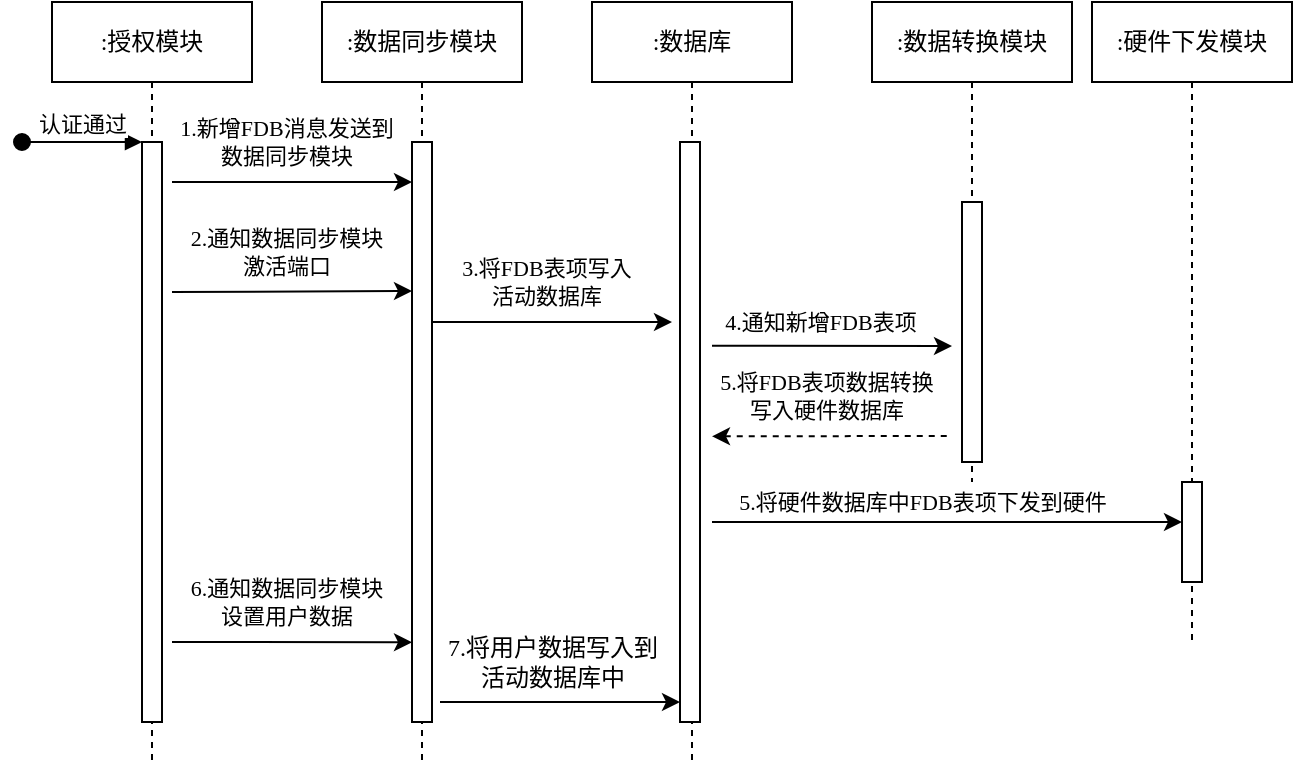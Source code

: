 <mxfile version="22.0.4" type="github">
  <diagram name="第 1 页" id="7lIgjP7i67-xkfNfhE35">
    <mxGraphModel dx="1022" dy="686" grid="1" gridSize="10" guides="1" tooltips="1" connect="1" arrows="1" fold="1" page="1" pageScale="1" pageWidth="827" pageHeight="1169" math="0" shadow="0">
      <root>
        <mxCell id="0" />
        <mxCell id="1" parent="0" />
        <mxCell id="HHAol5U07a2iUj7GmDbx-1" value="&lt;span style=&quot;font-weight: normal;&quot;&gt;:授权模块&lt;/span&gt;" style="shape=umlLifeline;perimeter=lifelinePerimeter;whiteSpace=wrap;html=1;container=0;dropTarget=0;collapsible=0;recursiveResize=0;outlineConnect=0;portConstraint=eastwest;newEdgeStyle={&quot;edgeStyle&quot;:&quot;elbowEdgeStyle&quot;,&quot;elbow&quot;:&quot;vertical&quot;,&quot;curved&quot;:0,&quot;rounded&quot;:0};fontFamily=宋体;fontStyle=1" parent="1" vertex="1">
          <mxGeometry x="80" y="80" width="100" height="380" as="geometry" />
        </mxCell>
        <mxCell id="HHAol5U07a2iUj7GmDbx-2" value="" style="html=1;points=[];perimeter=orthogonalPerimeter;outlineConnect=0;targetShapes=umlLifeline;portConstraint=eastwest;newEdgeStyle={&quot;edgeStyle&quot;:&quot;elbowEdgeStyle&quot;,&quot;elbow&quot;:&quot;vertical&quot;,&quot;curved&quot;:0,&quot;rounded&quot;:0};fontFamily=宋体;fontStyle=0" parent="HHAol5U07a2iUj7GmDbx-1" vertex="1">
          <mxGeometry x="45" y="70" width="10" height="290" as="geometry" />
        </mxCell>
        <mxCell id="HHAol5U07a2iUj7GmDbx-3" value="认证通过" style="html=1;verticalAlign=bottom;startArrow=oval;endArrow=block;startSize=8;edgeStyle=elbowEdgeStyle;elbow=vertical;curved=0;rounded=0;fontFamily=宋体;fontStyle=0" parent="HHAol5U07a2iUj7GmDbx-1" target="HHAol5U07a2iUj7GmDbx-2" edge="1">
          <mxGeometry relative="1" as="geometry">
            <mxPoint x="-15" y="70" as="sourcePoint" />
          </mxGeometry>
        </mxCell>
        <mxCell id="HHAol5U07a2iUj7GmDbx-4" value=":数据同步模块" style="shape=umlLifeline;perimeter=lifelinePerimeter;whiteSpace=wrap;html=1;container=0;dropTarget=0;collapsible=0;recursiveResize=0;outlineConnect=0;portConstraint=eastwest;newEdgeStyle={&quot;edgeStyle&quot;:&quot;elbowEdgeStyle&quot;,&quot;elbow&quot;:&quot;vertical&quot;,&quot;curved&quot;:0,&quot;rounded&quot;:0};fontFamily=宋体;fontStyle=0" parent="1" vertex="1">
          <mxGeometry x="215" y="80" width="100" height="380" as="geometry" />
        </mxCell>
        <mxCell id="HHAol5U07a2iUj7GmDbx-5" value="" style="html=1;points=[];perimeter=orthogonalPerimeter;outlineConnect=0;targetShapes=umlLifeline;portConstraint=eastwest;newEdgeStyle={&quot;edgeStyle&quot;:&quot;elbowEdgeStyle&quot;,&quot;elbow&quot;:&quot;vertical&quot;,&quot;curved&quot;:0,&quot;rounded&quot;:0};fontFamily=宋体;fontStyle=0" parent="HHAol5U07a2iUj7GmDbx-4" vertex="1">
          <mxGeometry x="45" y="70" width="10" height="290" as="geometry" />
        </mxCell>
        <mxCell id="HHAol5U07a2iUj7GmDbx-6" value=":数据库" style="shape=umlLifeline;perimeter=lifelinePerimeter;whiteSpace=wrap;html=1;container=0;dropTarget=0;collapsible=0;recursiveResize=0;outlineConnect=0;portConstraint=eastwest;newEdgeStyle={&quot;edgeStyle&quot;:&quot;elbowEdgeStyle&quot;,&quot;elbow&quot;:&quot;vertical&quot;,&quot;curved&quot;:0,&quot;rounded&quot;:0};fontFamily=宋体;fontStyle=0" parent="1" vertex="1">
          <mxGeometry x="350" y="80" width="100" height="380" as="geometry" />
        </mxCell>
        <mxCell id="HHAol5U07a2iUj7GmDbx-7" value="" style="html=1;points=[];perimeter=orthogonalPerimeter;outlineConnect=0;targetShapes=umlLifeline;portConstraint=eastwest;newEdgeStyle={&quot;edgeStyle&quot;:&quot;elbowEdgeStyle&quot;,&quot;elbow&quot;:&quot;vertical&quot;,&quot;curved&quot;:0,&quot;rounded&quot;:0};fontFamily=宋体;fontStyle=0" parent="HHAol5U07a2iUj7GmDbx-6" vertex="1">
          <mxGeometry x="44" y="70" width="10" height="290" as="geometry" />
        </mxCell>
        <mxCell id="HHAol5U07a2iUj7GmDbx-8" value=":数据转换模块" style="shape=umlLifeline;perimeter=lifelinePerimeter;whiteSpace=wrap;html=1;container=0;dropTarget=0;collapsible=0;recursiveResize=0;outlineConnect=0;portConstraint=eastwest;newEdgeStyle={&quot;edgeStyle&quot;:&quot;elbowEdgeStyle&quot;,&quot;elbow&quot;:&quot;vertical&quot;,&quot;curved&quot;:0,&quot;rounded&quot;:0};fontFamily=宋体;fontStyle=0" parent="1" vertex="1">
          <mxGeometry x="490" y="80" width="100" height="240" as="geometry" />
        </mxCell>
        <mxCell id="HHAol5U07a2iUj7GmDbx-9" value="" style="html=1;points=[];perimeter=orthogonalPerimeter;outlineConnect=0;targetShapes=umlLifeline;portConstraint=eastwest;newEdgeStyle={&quot;edgeStyle&quot;:&quot;elbowEdgeStyle&quot;,&quot;elbow&quot;:&quot;vertical&quot;,&quot;curved&quot;:0,&quot;rounded&quot;:0};fontFamily=宋体;fontStyle=0" parent="HHAol5U07a2iUj7GmDbx-8" vertex="1">
          <mxGeometry x="45" y="100" width="10" height="130" as="geometry" />
        </mxCell>
        <mxCell id="HHAol5U07a2iUj7GmDbx-10" value=":硬件下发模块" style="shape=umlLifeline;perimeter=lifelinePerimeter;whiteSpace=wrap;html=1;container=0;dropTarget=0;collapsible=0;recursiveResize=0;outlineConnect=0;portConstraint=eastwest;newEdgeStyle={&quot;edgeStyle&quot;:&quot;elbowEdgeStyle&quot;,&quot;elbow&quot;:&quot;vertical&quot;,&quot;curved&quot;:0,&quot;rounded&quot;:0};fontFamily=宋体;fontStyle=0" parent="1" vertex="1">
          <mxGeometry x="600" y="80" width="100" height="320" as="geometry" />
        </mxCell>
        <mxCell id="HHAol5U07a2iUj7GmDbx-11" value="" style="html=1;points=[];perimeter=orthogonalPerimeter;outlineConnect=0;targetShapes=umlLifeline;portConstraint=eastwest;newEdgeStyle={&quot;edgeStyle&quot;:&quot;elbowEdgeStyle&quot;,&quot;elbow&quot;:&quot;vertical&quot;,&quot;curved&quot;:0,&quot;rounded&quot;:0};fontFamily=宋体;fontStyle=0" parent="HHAol5U07a2iUj7GmDbx-10" vertex="1">
          <mxGeometry x="45" y="240" width="10" height="50" as="geometry" />
        </mxCell>
        <mxCell id="HHAol5U07a2iUj7GmDbx-12" value="" style="endArrow=classic;html=1;rounded=0;fontFamily=宋体;fontStyle=0" parent="1" edge="1">
          <mxGeometry width="50" height="50" relative="1" as="geometry">
            <mxPoint x="140" y="170" as="sourcePoint" />
            <mxPoint x="260" y="170" as="targetPoint" />
          </mxGeometry>
        </mxCell>
        <mxCell id="HHAol5U07a2iUj7GmDbx-13" value="1.新增FDB消息发送到&lt;br&gt;数据同步模块" style="edgeLabel;html=1;align=center;verticalAlign=middle;resizable=0;points=[];fontFamily=宋体;fontStyle=0" parent="HHAol5U07a2iUj7GmDbx-12" vertex="1" connectable="0">
          <mxGeometry x="-0.148" relative="1" as="geometry">
            <mxPoint x="6" y="-20" as="offset" />
          </mxGeometry>
        </mxCell>
        <mxCell id="HHAol5U07a2iUj7GmDbx-14" value="" style="endArrow=classic;html=1;rounded=0;fontFamily=宋体;fontStyle=0" parent="1" edge="1">
          <mxGeometry width="50" height="50" relative="1" as="geometry">
            <mxPoint x="270" y="240" as="sourcePoint" />
            <mxPoint x="390" y="240" as="targetPoint" />
          </mxGeometry>
        </mxCell>
        <mxCell id="HHAol5U07a2iUj7GmDbx-15" value="3.将FDB表项写入&lt;br&gt;活动数据库" style="edgeLabel;html=1;align=center;verticalAlign=middle;resizable=0;points=[];fontFamily=宋体;fontStyle=0" parent="HHAol5U07a2iUj7GmDbx-14" vertex="1" connectable="0">
          <mxGeometry x="-0.148" relative="1" as="geometry">
            <mxPoint x="6" y="-20" as="offset" />
          </mxGeometry>
        </mxCell>
        <mxCell id="HHAol5U07a2iUj7GmDbx-16" value="" style="endArrow=none;html=1;rounded=0;endFill=0;startArrow=classic;startFill=1;dashed=1;fontFamily=宋体;fontStyle=0" parent="1" edge="1">
          <mxGeometry width="50" height="50" relative="1" as="geometry">
            <mxPoint x="410" y="297.14" as="sourcePoint" />
            <mxPoint x="530" y="297" as="targetPoint" />
          </mxGeometry>
        </mxCell>
        <mxCell id="HHAol5U07a2iUj7GmDbx-17" value="5.将FDB表项数据转换&lt;br&gt;写入硬件数据库" style="edgeLabel;html=1;align=center;verticalAlign=middle;resizable=0;points=[];fontFamily=宋体;fontStyle=0" parent="HHAol5U07a2iUj7GmDbx-16" vertex="1" connectable="0">
          <mxGeometry x="-0.148" relative="1" as="geometry">
            <mxPoint x="6" y="-20" as="offset" />
          </mxGeometry>
        </mxCell>
        <mxCell id="HHAol5U07a2iUj7GmDbx-18" value="" style="endArrow=classic;html=1;rounded=0;fontFamily=宋体;fontStyle=0;fontSize=12;" parent="1" edge="1">
          <mxGeometry width="50" height="50" relative="1" as="geometry">
            <mxPoint x="410" y="251.85" as="sourcePoint" />
            <mxPoint x="530" y="252" as="targetPoint" />
          </mxGeometry>
        </mxCell>
        <mxCell id="HHAol5U07a2iUj7GmDbx-34" value="4.通知新增FDB表项" style="edgeLabel;html=1;align=center;verticalAlign=middle;resizable=0;points=[];fontFamily=宋体;fontStyle=0" parent="HHAol5U07a2iUj7GmDbx-18" vertex="1" connectable="0">
          <mxGeometry x="-0.107" y="10" relative="1" as="geometry">
            <mxPoint y="-2" as="offset" />
          </mxGeometry>
        </mxCell>
        <mxCell id="HHAol5U07a2iUj7GmDbx-20" value="" style="endArrow=classic;html=1;rounded=0;fontFamily=宋体;fontStyle=0" parent="1" target="HHAol5U07a2iUj7GmDbx-11" edge="1">
          <mxGeometry width="50" height="50" relative="1" as="geometry">
            <mxPoint x="410" y="340" as="sourcePoint" />
            <mxPoint x="735" y="355" as="targetPoint" />
            <Array as="points">
              <mxPoint x="530" y="340" />
            </Array>
          </mxGeometry>
        </mxCell>
        <mxCell id="HHAol5U07a2iUj7GmDbx-21" value="5.将硬件数据库中FDB表项下发到硬件" style="edgeLabel;html=1;align=center;verticalAlign=middle;resizable=0;points=[];fontFamily=宋体;fontStyle=0" parent="HHAol5U07a2iUj7GmDbx-20" vertex="1" connectable="0">
          <mxGeometry x="-0.148" relative="1" as="geometry">
            <mxPoint x="5" y="-10" as="offset" />
          </mxGeometry>
        </mxCell>
        <mxCell id="HHAol5U07a2iUj7GmDbx-24" value="" style="endArrow=classic;html=1;rounded=0;fontFamily=宋体;fontStyle=0;fontSize=12;" parent="1" edge="1">
          <mxGeometry width="50" height="50" relative="1" as="geometry">
            <mxPoint x="140" y="400" as="sourcePoint" />
            <mxPoint x="260" y="400.17" as="targetPoint" />
          </mxGeometry>
        </mxCell>
        <mxCell id="HHAol5U07a2iUj7GmDbx-25" value="6.通知数据同步模块&lt;br&gt;设置用户数据" style="edgeLabel;html=1;align=center;verticalAlign=middle;resizable=0;points=[];fontFamily=宋体;fontStyle=0" parent="HHAol5U07a2iUj7GmDbx-24" vertex="1" connectable="0">
          <mxGeometry x="-0.148" relative="1" as="geometry">
            <mxPoint x="6" y="-20" as="offset" />
          </mxGeometry>
        </mxCell>
        <mxCell id="HHAol5U07a2iUj7GmDbx-26" value="" style="endArrow=classic;html=1;rounded=0;fontFamily=宋体;fontStyle=0" parent="1" edge="1">
          <mxGeometry width="50" height="50" relative="1" as="geometry">
            <mxPoint x="274" y="430" as="sourcePoint" />
            <mxPoint x="394" y="430" as="targetPoint" />
          </mxGeometry>
        </mxCell>
        <mxCell id="HHAol5U07a2iUj7GmDbx-27" value="7.将用户数据写入到&lt;br style=&quot;font-size: 12px;&quot;&gt;活动数据库中" style="edgeLabel;html=1;align=center;verticalAlign=middle;resizable=0;points=[];fontFamily=宋体;fontStyle=0;fontSize=12;" parent="HHAol5U07a2iUj7GmDbx-26" vertex="1" connectable="0">
          <mxGeometry x="-0.148" relative="1" as="geometry">
            <mxPoint x="5" y="-20" as="offset" />
          </mxGeometry>
        </mxCell>
        <mxCell id="HHAol5U07a2iUj7GmDbx-32" value="" style="endArrow=classic;html=1;rounded=0;fontFamily=宋体;fontStyle=0" parent="1" edge="1">
          <mxGeometry width="50" height="50" relative="1" as="geometry">
            <mxPoint x="140" y="225" as="sourcePoint" />
            <mxPoint x="260" y="224.5" as="targetPoint" />
          </mxGeometry>
        </mxCell>
        <mxCell id="HHAol5U07a2iUj7GmDbx-33" value="2.通知数据同步模块&lt;br&gt;激活端口" style="edgeLabel;html=1;align=center;verticalAlign=middle;resizable=0;points=[];fontFamily=宋体;fontStyle=0" parent="HHAol5U07a2iUj7GmDbx-32" vertex="1" connectable="0">
          <mxGeometry x="-0.148" relative="1" as="geometry">
            <mxPoint x="6" y="-20" as="offset" />
          </mxGeometry>
        </mxCell>
      </root>
    </mxGraphModel>
  </diagram>
</mxfile>
